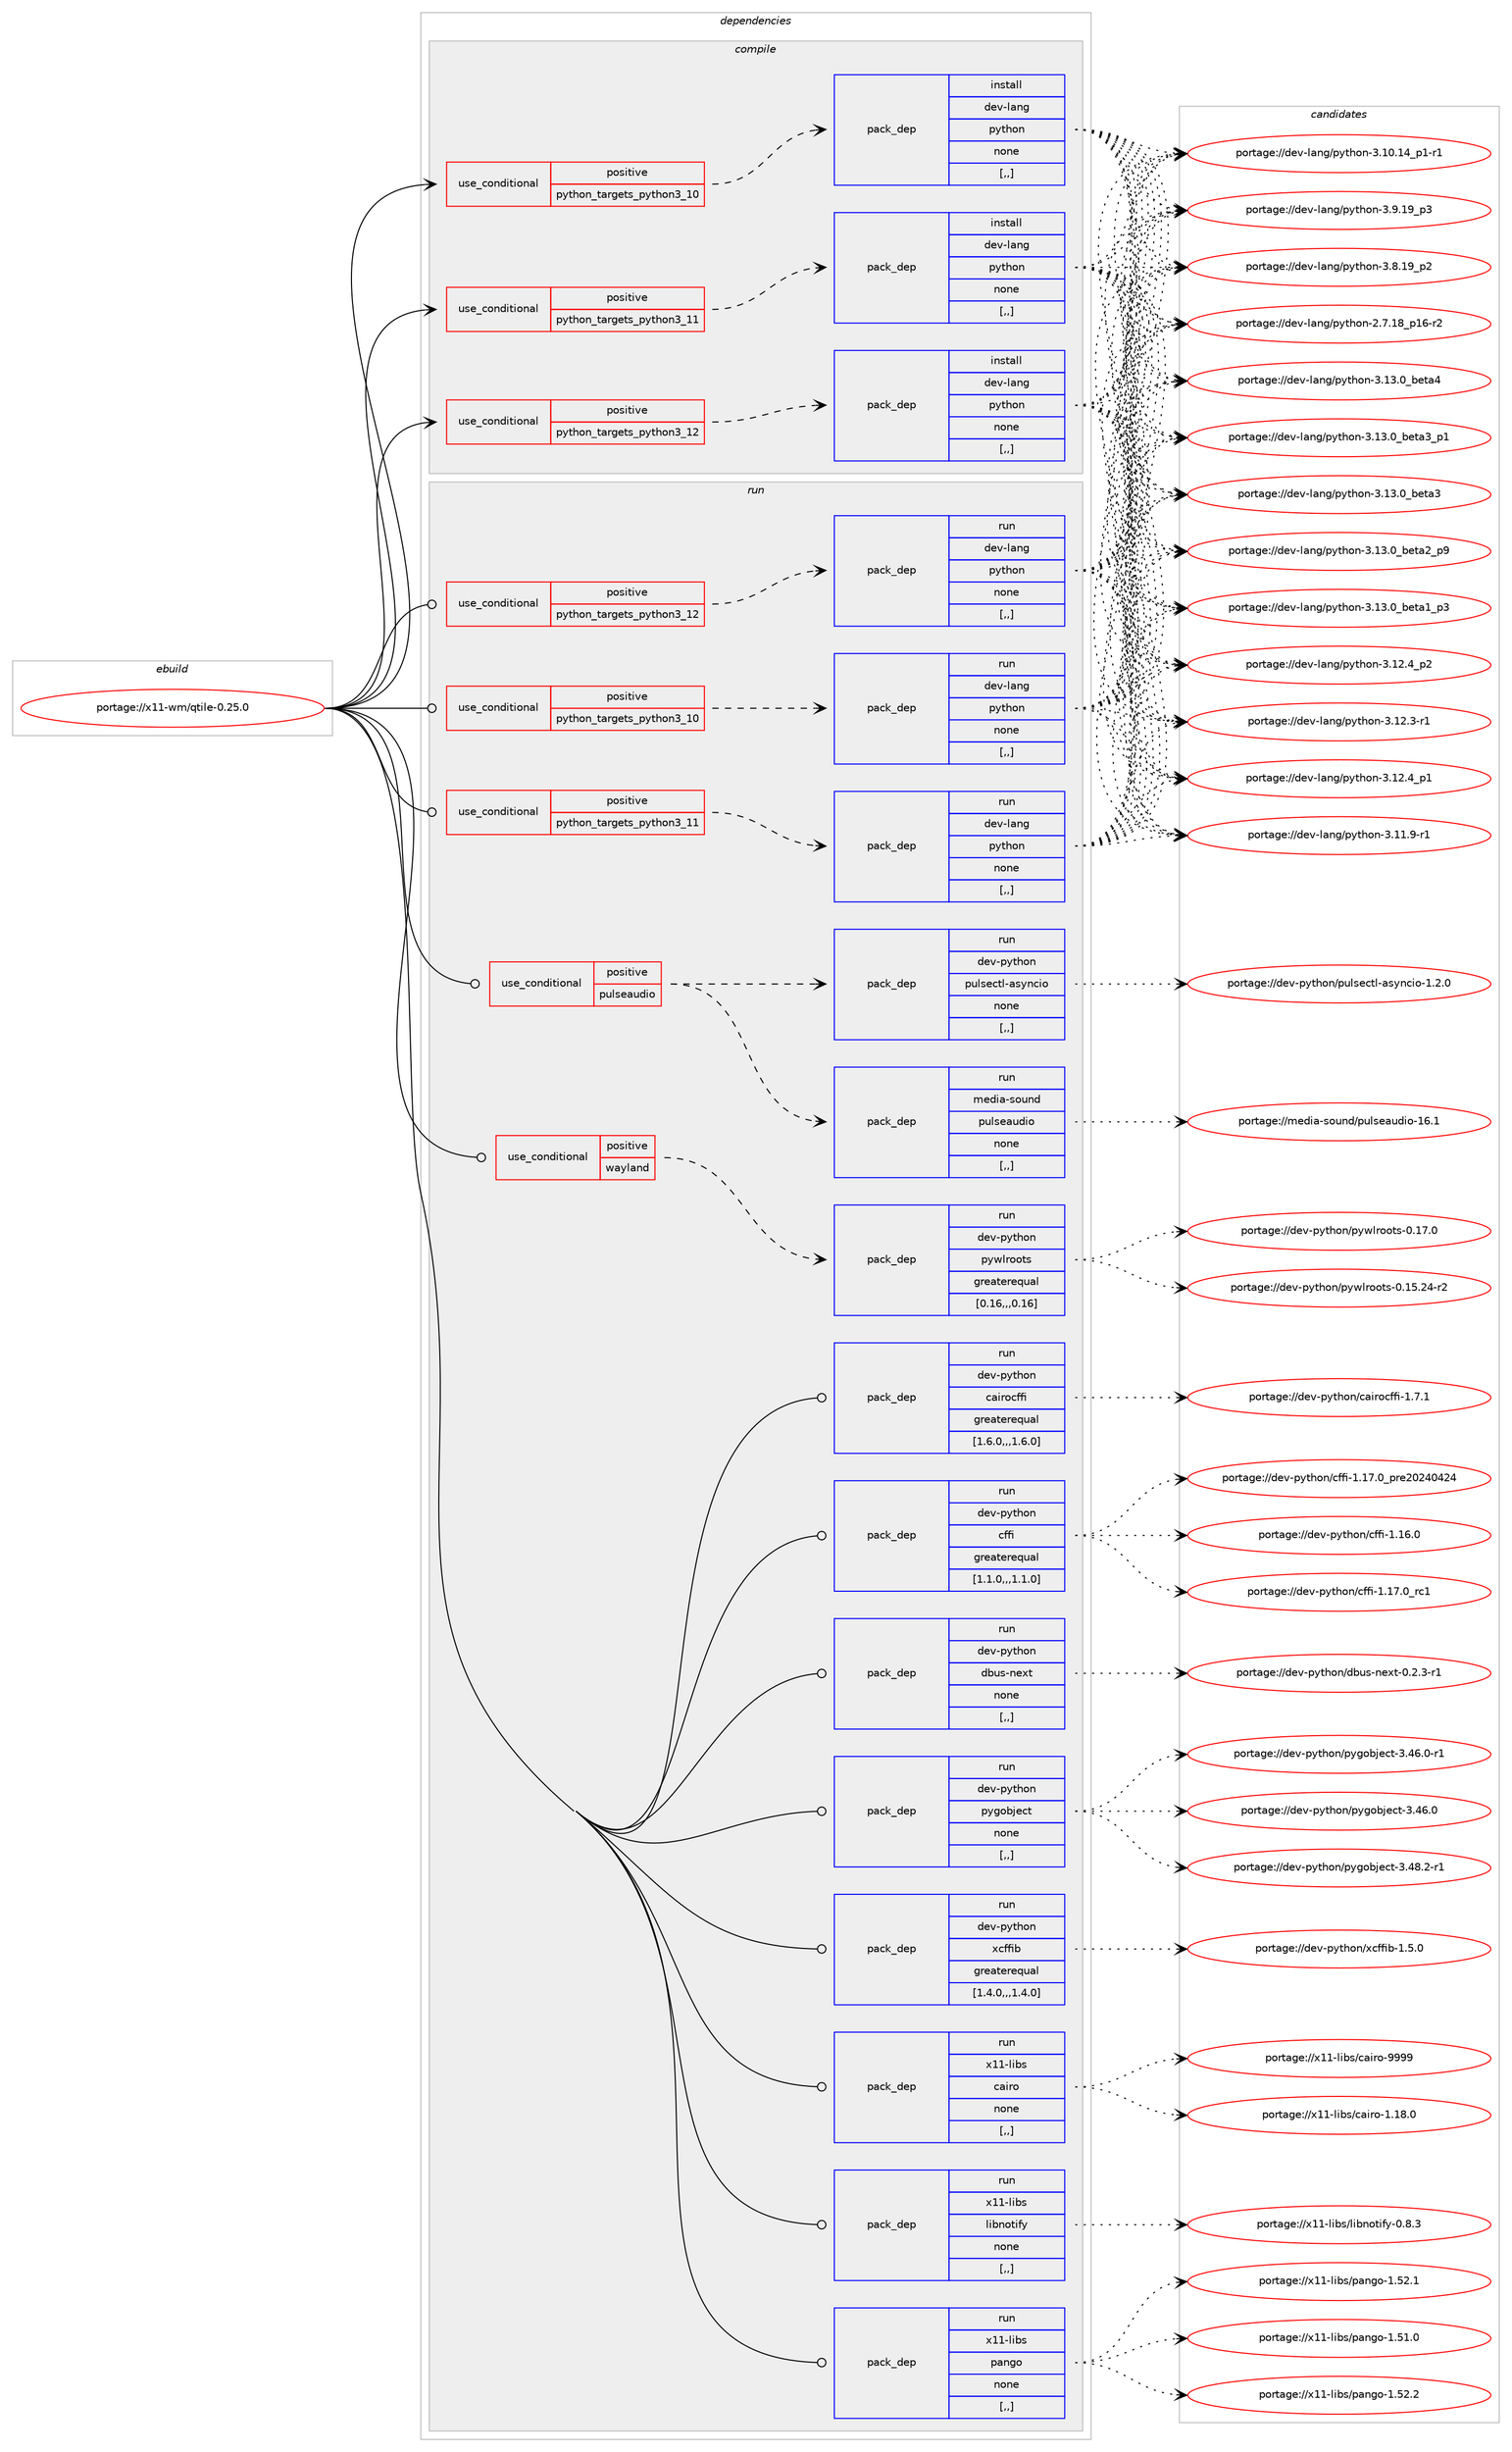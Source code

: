 digraph prolog {

# *************
# Graph options
# *************

newrank=true;
concentrate=true;
compound=true;
graph [rankdir=LR,fontname=Helvetica,fontsize=10,ranksep=1.5];#, ranksep=2.5, nodesep=0.2];
edge  [arrowhead=vee];
node  [fontname=Helvetica,fontsize=10];

# **********
# The ebuild
# **********

subgraph cluster_leftcol {
color=gray;
label=<<i>ebuild</i>>;
id [label="portage://x11-wm/qtile-0.25.0", color=red, width=4, href="../x11-wm/qtile-0.25.0.svg"];
}

# ****************
# The dependencies
# ****************

subgraph cluster_midcol {
color=gray;
label=<<i>dependencies</i>>;
subgraph cluster_compile {
fillcolor="#eeeeee";
style=filled;
label=<<i>compile</i>>;
subgraph cond123948 {
dependency471483 [label=<<TABLE BORDER="0" CELLBORDER="1" CELLSPACING="0" CELLPADDING="4"><TR><TD ROWSPAN="3" CELLPADDING="10">use_conditional</TD></TR><TR><TD>positive</TD></TR><TR><TD>python_targets_python3_10</TD></TR></TABLE>>, shape=none, color=red];
subgraph pack344085 {
dependency471484 [label=<<TABLE BORDER="0" CELLBORDER="1" CELLSPACING="0" CELLPADDING="4" WIDTH="220"><TR><TD ROWSPAN="6" CELLPADDING="30">pack_dep</TD></TR><TR><TD WIDTH="110">install</TD></TR><TR><TD>dev-lang</TD></TR><TR><TD>python</TD></TR><TR><TD>none</TD></TR><TR><TD>[,,]</TD></TR></TABLE>>, shape=none, color=blue];
}
dependency471483:e -> dependency471484:w [weight=20,style="dashed",arrowhead="vee"];
}
id:e -> dependency471483:w [weight=20,style="solid",arrowhead="vee"];
subgraph cond123949 {
dependency471485 [label=<<TABLE BORDER="0" CELLBORDER="1" CELLSPACING="0" CELLPADDING="4"><TR><TD ROWSPAN="3" CELLPADDING="10">use_conditional</TD></TR><TR><TD>positive</TD></TR><TR><TD>python_targets_python3_11</TD></TR></TABLE>>, shape=none, color=red];
subgraph pack344086 {
dependency471486 [label=<<TABLE BORDER="0" CELLBORDER="1" CELLSPACING="0" CELLPADDING="4" WIDTH="220"><TR><TD ROWSPAN="6" CELLPADDING="30">pack_dep</TD></TR><TR><TD WIDTH="110">install</TD></TR><TR><TD>dev-lang</TD></TR><TR><TD>python</TD></TR><TR><TD>none</TD></TR><TR><TD>[,,]</TD></TR></TABLE>>, shape=none, color=blue];
}
dependency471485:e -> dependency471486:w [weight=20,style="dashed",arrowhead="vee"];
}
id:e -> dependency471485:w [weight=20,style="solid",arrowhead="vee"];
subgraph cond123950 {
dependency471487 [label=<<TABLE BORDER="0" CELLBORDER="1" CELLSPACING="0" CELLPADDING="4"><TR><TD ROWSPAN="3" CELLPADDING="10">use_conditional</TD></TR><TR><TD>positive</TD></TR><TR><TD>python_targets_python3_12</TD></TR></TABLE>>, shape=none, color=red];
subgraph pack344087 {
dependency471488 [label=<<TABLE BORDER="0" CELLBORDER="1" CELLSPACING="0" CELLPADDING="4" WIDTH="220"><TR><TD ROWSPAN="6" CELLPADDING="30">pack_dep</TD></TR><TR><TD WIDTH="110">install</TD></TR><TR><TD>dev-lang</TD></TR><TR><TD>python</TD></TR><TR><TD>none</TD></TR><TR><TD>[,,]</TD></TR></TABLE>>, shape=none, color=blue];
}
dependency471487:e -> dependency471488:w [weight=20,style="dashed",arrowhead="vee"];
}
id:e -> dependency471487:w [weight=20,style="solid",arrowhead="vee"];
}
subgraph cluster_compileandrun {
fillcolor="#eeeeee";
style=filled;
label=<<i>compile and run</i>>;
}
subgraph cluster_run {
fillcolor="#eeeeee";
style=filled;
label=<<i>run</i>>;
subgraph cond123951 {
dependency471489 [label=<<TABLE BORDER="0" CELLBORDER="1" CELLSPACING="0" CELLPADDING="4"><TR><TD ROWSPAN="3" CELLPADDING="10">use_conditional</TD></TR><TR><TD>positive</TD></TR><TR><TD>pulseaudio</TD></TR></TABLE>>, shape=none, color=red];
subgraph pack344088 {
dependency471490 [label=<<TABLE BORDER="0" CELLBORDER="1" CELLSPACING="0" CELLPADDING="4" WIDTH="220"><TR><TD ROWSPAN="6" CELLPADDING="30">pack_dep</TD></TR><TR><TD WIDTH="110">run</TD></TR><TR><TD>dev-python</TD></TR><TR><TD>pulsectl-asyncio</TD></TR><TR><TD>none</TD></TR><TR><TD>[,,]</TD></TR></TABLE>>, shape=none, color=blue];
}
dependency471489:e -> dependency471490:w [weight=20,style="dashed",arrowhead="vee"];
subgraph pack344089 {
dependency471491 [label=<<TABLE BORDER="0" CELLBORDER="1" CELLSPACING="0" CELLPADDING="4" WIDTH="220"><TR><TD ROWSPAN="6" CELLPADDING="30">pack_dep</TD></TR><TR><TD WIDTH="110">run</TD></TR><TR><TD>media-sound</TD></TR><TR><TD>pulseaudio</TD></TR><TR><TD>none</TD></TR><TR><TD>[,,]</TD></TR></TABLE>>, shape=none, color=blue];
}
dependency471489:e -> dependency471491:w [weight=20,style="dashed",arrowhead="vee"];
}
id:e -> dependency471489:w [weight=20,style="solid",arrowhead="odot"];
subgraph cond123952 {
dependency471492 [label=<<TABLE BORDER="0" CELLBORDER="1" CELLSPACING="0" CELLPADDING="4"><TR><TD ROWSPAN="3" CELLPADDING="10">use_conditional</TD></TR><TR><TD>positive</TD></TR><TR><TD>python_targets_python3_10</TD></TR></TABLE>>, shape=none, color=red];
subgraph pack344090 {
dependency471493 [label=<<TABLE BORDER="0" CELLBORDER="1" CELLSPACING="0" CELLPADDING="4" WIDTH="220"><TR><TD ROWSPAN="6" CELLPADDING="30">pack_dep</TD></TR><TR><TD WIDTH="110">run</TD></TR><TR><TD>dev-lang</TD></TR><TR><TD>python</TD></TR><TR><TD>none</TD></TR><TR><TD>[,,]</TD></TR></TABLE>>, shape=none, color=blue];
}
dependency471492:e -> dependency471493:w [weight=20,style="dashed",arrowhead="vee"];
}
id:e -> dependency471492:w [weight=20,style="solid",arrowhead="odot"];
subgraph cond123953 {
dependency471494 [label=<<TABLE BORDER="0" CELLBORDER="1" CELLSPACING="0" CELLPADDING="4"><TR><TD ROWSPAN="3" CELLPADDING="10">use_conditional</TD></TR><TR><TD>positive</TD></TR><TR><TD>python_targets_python3_11</TD></TR></TABLE>>, shape=none, color=red];
subgraph pack344091 {
dependency471495 [label=<<TABLE BORDER="0" CELLBORDER="1" CELLSPACING="0" CELLPADDING="4" WIDTH="220"><TR><TD ROWSPAN="6" CELLPADDING="30">pack_dep</TD></TR><TR><TD WIDTH="110">run</TD></TR><TR><TD>dev-lang</TD></TR><TR><TD>python</TD></TR><TR><TD>none</TD></TR><TR><TD>[,,]</TD></TR></TABLE>>, shape=none, color=blue];
}
dependency471494:e -> dependency471495:w [weight=20,style="dashed",arrowhead="vee"];
}
id:e -> dependency471494:w [weight=20,style="solid",arrowhead="odot"];
subgraph cond123954 {
dependency471496 [label=<<TABLE BORDER="0" CELLBORDER="1" CELLSPACING="0" CELLPADDING="4"><TR><TD ROWSPAN="3" CELLPADDING="10">use_conditional</TD></TR><TR><TD>positive</TD></TR><TR><TD>python_targets_python3_12</TD></TR></TABLE>>, shape=none, color=red];
subgraph pack344092 {
dependency471497 [label=<<TABLE BORDER="0" CELLBORDER="1" CELLSPACING="0" CELLPADDING="4" WIDTH="220"><TR><TD ROWSPAN="6" CELLPADDING="30">pack_dep</TD></TR><TR><TD WIDTH="110">run</TD></TR><TR><TD>dev-lang</TD></TR><TR><TD>python</TD></TR><TR><TD>none</TD></TR><TR><TD>[,,]</TD></TR></TABLE>>, shape=none, color=blue];
}
dependency471496:e -> dependency471497:w [weight=20,style="dashed",arrowhead="vee"];
}
id:e -> dependency471496:w [weight=20,style="solid",arrowhead="odot"];
subgraph cond123955 {
dependency471498 [label=<<TABLE BORDER="0" CELLBORDER="1" CELLSPACING="0" CELLPADDING="4"><TR><TD ROWSPAN="3" CELLPADDING="10">use_conditional</TD></TR><TR><TD>positive</TD></TR><TR><TD>wayland</TD></TR></TABLE>>, shape=none, color=red];
subgraph pack344093 {
dependency471499 [label=<<TABLE BORDER="0" CELLBORDER="1" CELLSPACING="0" CELLPADDING="4" WIDTH="220"><TR><TD ROWSPAN="6" CELLPADDING="30">pack_dep</TD></TR><TR><TD WIDTH="110">run</TD></TR><TR><TD>dev-python</TD></TR><TR><TD>pywlroots</TD></TR><TR><TD>greaterequal</TD></TR><TR><TD>[0.16,,,0.16]</TD></TR></TABLE>>, shape=none, color=blue];
}
dependency471498:e -> dependency471499:w [weight=20,style="dashed",arrowhead="vee"];
}
id:e -> dependency471498:w [weight=20,style="solid",arrowhead="odot"];
subgraph pack344094 {
dependency471500 [label=<<TABLE BORDER="0" CELLBORDER="1" CELLSPACING="0" CELLPADDING="4" WIDTH="220"><TR><TD ROWSPAN="6" CELLPADDING="30">pack_dep</TD></TR><TR><TD WIDTH="110">run</TD></TR><TR><TD>dev-python</TD></TR><TR><TD>cairocffi</TD></TR><TR><TD>greaterequal</TD></TR><TR><TD>[1.6.0,,,1.6.0]</TD></TR></TABLE>>, shape=none, color=blue];
}
id:e -> dependency471500:w [weight=20,style="solid",arrowhead="odot"];
subgraph pack344095 {
dependency471501 [label=<<TABLE BORDER="0" CELLBORDER="1" CELLSPACING="0" CELLPADDING="4" WIDTH="220"><TR><TD ROWSPAN="6" CELLPADDING="30">pack_dep</TD></TR><TR><TD WIDTH="110">run</TD></TR><TR><TD>dev-python</TD></TR><TR><TD>cffi</TD></TR><TR><TD>greaterequal</TD></TR><TR><TD>[1.1.0,,,1.1.0]</TD></TR></TABLE>>, shape=none, color=blue];
}
id:e -> dependency471501:w [weight=20,style="solid",arrowhead="odot"];
subgraph pack344096 {
dependency471502 [label=<<TABLE BORDER="0" CELLBORDER="1" CELLSPACING="0" CELLPADDING="4" WIDTH="220"><TR><TD ROWSPAN="6" CELLPADDING="30">pack_dep</TD></TR><TR><TD WIDTH="110">run</TD></TR><TR><TD>dev-python</TD></TR><TR><TD>dbus-next</TD></TR><TR><TD>none</TD></TR><TR><TD>[,,]</TD></TR></TABLE>>, shape=none, color=blue];
}
id:e -> dependency471502:w [weight=20,style="solid",arrowhead="odot"];
subgraph pack344097 {
dependency471503 [label=<<TABLE BORDER="0" CELLBORDER="1" CELLSPACING="0" CELLPADDING="4" WIDTH="220"><TR><TD ROWSPAN="6" CELLPADDING="30">pack_dep</TD></TR><TR><TD WIDTH="110">run</TD></TR><TR><TD>dev-python</TD></TR><TR><TD>pygobject</TD></TR><TR><TD>none</TD></TR><TR><TD>[,,]</TD></TR></TABLE>>, shape=none, color=blue];
}
id:e -> dependency471503:w [weight=20,style="solid",arrowhead="odot"];
subgraph pack344098 {
dependency471504 [label=<<TABLE BORDER="0" CELLBORDER="1" CELLSPACING="0" CELLPADDING="4" WIDTH="220"><TR><TD ROWSPAN="6" CELLPADDING="30">pack_dep</TD></TR><TR><TD WIDTH="110">run</TD></TR><TR><TD>dev-python</TD></TR><TR><TD>xcffib</TD></TR><TR><TD>greaterequal</TD></TR><TR><TD>[1.4.0,,,1.4.0]</TD></TR></TABLE>>, shape=none, color=blue];
}
id:e -> dependency471504:w [weight=20,style="solid",arrowhead="odot"];
subgraph pack344099 {
dependency471505 [label=<<TABLE BORDER="0" CELLBORDER="1" CELLSPACING="0" CELLPADDING="4" WIDTH="220"><TR><TD ROWSPAN="6" CELLPADDING="30">pack_dep</TD></TR><TR><TD WIDTH="110">run</TD></TR><TR><TD>x11-libs</TD></TR><TR><TD>cairo</TD></TR><TR><TD>none</TD></TR><TR><TD>[,,]</TD></TR></TABLE>>, shape=none, color=blue];
}
id:e -> dependency471505:w [weight=20,style="solid",arrowhead="odot"];
subgraph pack344100 {
dependency471506 [label=<<TABLE BORDER="0" CELLBORDER="1" CELLSPACING="0" CELLPADDING="4" WIDTH="220"><TR><TD ROWSPAN="6" CELLPADDING="30">pack_dep</TD></TR><TR><TD WIDTH="110">run</TD></TR><TR><TD>x11-libs</TD></TR><TR><TD>libnotify</TD></TR><TR><TD>none</TD></TR><TR><TD>[,,]</TD></TR></TABLE>>, shape=none, color=blue];
}
id:e -> dependency471506:w [weight=20,style="solid",arrowhead="odot"];
subgraph pack344101 {
dependency471507 [label=<<TABLE BORDER="0" CELLBORDER="1" CELLSPACING="0" CELLPADDING="4" WIDTH="220"><TR><TD ROWSPAN="6" CELLPADDING="30">pack_dep</TD></TR><TR><TD WIDTH="110">run</TD></TR><TR><TD>x11-libs</TD></TR><TR><TD>pango</TD></TR><TR><TD>none</TD></TR><TR><TD>[,,]</TD></TR></TABLE>>, shape=none, color=blue];
}
id:e -> dependency471507:w [weight=20,style="solid",arrowhead="odot"];
}
}

# **************
# The candidates
# **************

subgraph cluster_choices {
rank=same;
color=gray;
label=<<i>candidates</i>>;

subgraph choice344085 {
color=black;
nodesep=1;
choice1001011184510897110103471121211161041111104551464951464895981011169752 [label="portage://dev-lang/python-3.13.0_beta4", color=red, width=4,href="../dev-lang/python-3.13.0_beta4.svg"];
choice10010111845108971101034711212111610411111045514649514648959810111697519511249 [label="portage://dev-lang/python-3.13.0_beta3_p1", color=red, width=4,href="../dev-lang/python-3.13.0_beta3_p1.svg"];
choice1001011184510897110103471121211161041111104551464951464895981011169751 [label="portage://dev-lang/python-3.13.0_beta3", color=red, width=4,href="../dev-lang/python-3.13.0_beta3.svg"];
choice10010111845108971101034711212111610411111045514649514648959810111697509511257 [label="portage://dev-lang/python-3.13.0_beta2_p9", color=red, width=4,href="../dev-lang/python-3.13.0_beta2_p9.svg"];
choice10010111845108971101034711212111610411111045514649514648959810111697499511251 [label="portage://dev-lang/python-3.13.0_beta1_p3", color=red, width=4,href="../dev-lang/python-3.13.0_beta1_p3.svg"];
choice100101118451089711010347112121116104111110455146495046529511250 [label="portage://dev-lang/python-3.12.4_p2", color=red, width=4,href="../dev-lang/python-3.12.4_p2.svg"];
choice100101118451089711010347112121116104111110455146495046529511249 [label="portage://dev-lang/python-3.12.4_p1", color=red, width=4,href="../dev-lang/python-3.12.4_p1.svg"];
choice100101118451089711010347112121116104111110455146495046514511449 [label="portage://dev-lang/python-3.12.3-r1", color=red, width=4,href="../dev-lang/python-3.12.3-r1.svg"];
choice100101118451089711010347112121116104111110455146494946574511449 [label="portage://dev-lang/python-3.11.9-r1", color=red, width=4,href="../dev-lang/python-3.11.9-r1.svg"];
choice100101118451089711010347112121116104111110455146494846495295112494511449 [label="portage://dev-lang/python-3.10.14_p1-r1", color=red, width=4,href="../dev-lang/python-3.10.14_p1-r1.svg"];
choice100101118451089711010347112121116104111110455146574649579511251 [label="portage://dev-lang/python-3.9.19_p3", color=red, width=4,href="../dev-lang/python-3.9.19_p3.svg"];
choice100101118451089711010347112121116104111110455146564649579511250 [label="portage://dev-lang/python-3.8.19_p2", color=red, width=4,href="../dev-lang/python-3.8.19_p2.svg"];
choice100101118451089711010347112121116104111110455046554649569511249544511450 [label="portage://dev-lang/python-2.7.18_p16-r2", color=red, width=4,href="../dev-lang/python-2.7.18_p16-r2.svg"];
dependency471484:e -> choice1001011184510897110103471121211161041111104551464951464895981011169752:w [style=dotted,weight="100"];
dependency471484:e -> choice10010111845108971101034711212111610411111045514649514648959810111697519511249:w [style=dotted,weight="100"];
dependency471484:e -> choice1001011184510897110103471121211161041111104551464951464895981011169751:w [style=dotted,weight="100"];
dependency471484:e -> choice10010111845108971101034711212111610411111045514649514648959810111697509511257:w [style=dotted,weight="100"];
dependency471484:e -> choice10010111845108971101034711212111610411111045514649514648959810111697499511251:w [style=dotted,weight="100"];
dependency471484:e -> choice100101118451089711010347112121116104111110455146495046529511250:w [style=dotted,weight="100"];
dependency471484:e -> choice100101118451089711010347112121116104111110455146495046529511249:w [style=dotted,weight="100"];
dependency471484:e -> choice100101118451089711010347112121116104111110455146495046514511449:w [style=dotted,weight="100"];
dependency471484:e -> choice100101118451089711010347112121116104111110455146494946574511449:w [style=dotted,weight="100"];
dependency471484:e -> choice100101118451089711010347112121116104111110455146494846495295112494511449:w [style=dotted,weight="100"];
dependency471484:e -> choice100101118451089711010347112121116104111110455146574649579511251:w [style=dotted,weight="100"];
dependency471484:e -> choice100101118451089711010347112121116104111110455146564649579511250:w [style=dotted,weight="100"];
dependency471484:e -> choice100101118451089711010347112121116104111110455046554649569511249544511450:w [style=dotted,weight="100"];
}
subgraph choice344086 {
color=black;
nodesep=1;
choice1001011184510897110103471121211161041111104551464951464895981011169752 [label="portage://dev-lang/python-3.13.0_beta4", color=red, width=4,href="../dev-lang/python-3.13.0_beta4.svg"];
choice10010111845108971101034711212111610411111045514649514648959810111697519511249 [label="portage://dev-lang/python-3.13.0_beta3_p1", color=red, width=4,href="../dev-lang/python-3.13.0_beta3_p1.svg"];
choice1001011184510897110103471121211161041111104551464951464895981011169751 [label="portage://dev-lang/python-3.13.0_beta3", color=red, width=4,href="../dev-lang/python-3.13.0_beta3.svg"];
choice10010111845108971101034711212111610411111045514649514648959810111697509511257 [label="portage://dev-lang/python-3.13.0_beta2_p9", color=red, width=4,href="../dev-lang/python-3.13.0_beta2_p9.svg"];
choice10010111845108971101034711212111610411111045514649514648959810111697499511251 [label="portage://dev-lang/python-3.13.0_beta1_p3", color=red, width=4,href="../dev-lang/python-3.13.0_beta1_p3.svg"];
choice100101118451089711010347112121116104111110455146495046529511250 [label="portage://dev-lang/python-3.12.4_p2", color=red, width=4,href="../dev-lang/python-3.12.4_p2.svg"];
choice100101118451089711010347112121116104111110455146495046529511249 [label="portage://dev-lang/python-3.12.4_p1", color=red, width=4,href="../dev-lang/python-3.12.4_p1.svg"];
choice100101118451089711010347112121116104111110455146495046514511449 [label="portage://dev-lang/python-3.12.3-r1", color=red, width=4,href="../dev-lang/python-3.12.3-r1.svg"];
choice100101118451089711010347112121116104111110455146494946574511449 [label="portage://dev-lang/python-3.11.9-r1", color=red, width=4,href="../dev-lang/python-3.11.9-r1.svg"];
choice100101118451089711010347112121116104111110455146494846495295112494511449 [label="portage://dev-lang/python-3.10.14_p1-r1", color=red, width=4,href="../dev-lang/python-3.10.14_p1-r1.svg"];
choice100101118451089711010347112121116104111110455146574649579511251 [label="portage://dev-lang/python-3.9.19_p3", color=red, width=4,href="../dev-lang/python-3.9.19_p3.svg"];
choice100101118451089711010347112121116104111110455146564649579511250 [label="portage://dev-lang/python-3.8.19_p2", color=red, width=4,href="../dev-lang/python-3.8.19_p2.svg"];
choice100101118451089711010347112121116104111110455046554649569511249544511450 [label="portage://dev-lang/python-2.7.18_p16-r2", color=red, width=4,href="../dev-lang/python-2.7.18_p16-r2.svg"];
dependency471486:e -> choice1001011184510897110103471121211161041111104551464951464895981011169752:w [style=dotted,weight="100"];
dependency471486:e -> choice10010111845108971101034711212111610411111045514649514648959810111697519511249:w [style=dotted,weight="100"];
dependency471486:e -> choice1001011184510897110103471121211161041111104551464951464895981011169751:w [style=dotted,weight="100"];
dependency471486:e -> choice10010111845108971101034711212111610411111045514649514648959810111697509511257:w [style=dotted,weight="100"];
dependency471486:e -> choice10010111845108971101034711212111610411111045514649514648959810111697499511251:w [style=dotted,weight="100"];
dependency471486:e -> choice100101118451089711010347112121116104111110455146495046529511250:w [style=dotted,weight="100"];
dependency471486:e -> choice100101118451089711010347112121116104111110455146495046529511249:w [style=dotted,weight="100"];
dependency471486:e -> choice100101118451089711010347112121116104111110455146495046514511449:w [style=dotted,weight="100"];
dependency471486:e -> choice100101118451089711010347112121116104111110455146494946574511449:w [style=dotted,weight="100"];
dependency471486:e -> choice100101118451089711010347112121116104111110455146494846495295112494511449:w [style=dotted,weight="100"];
dependency471486:e -> choice100101118451089711010347112121116104111110455146574649579511251:w [style=dotted,weight="100"];
dependency471486:e -> choice100101118451089711010347112121116104111110455146564649579511250:w [style=dotted,weight="100"];
dependency471486:e -> choice100101118451089711010347112121116104111110455046554649569511249544511450:w [style=dotted,weight="100"];
}
subgraph choice344087 {
color=black;
nodesep=1;
choice1001011184510897110103471121211161041111104551464951464895981011169752 [label="portage://dev-lang/python-3.13.0_beta4", color=red, width=4,href="../dev-lang/python-3.13.0_beta4.svg"];
choice10010111845108971101034711212111610411111045514649514648959810111697519511249 [label="portage://dev-lang/python-3.13.0_beta3_p1", color=red, width=4,href="../dev-lang/python-3.13.0_beta3_p1.svg"];
choice1001011184510897110103471121211161041111104551464951464895981011169751 [label="portage://dev-lang/python-3.13.0_beta3", color=red, width=4,href="../dev-lang/python-3.13.0_beta3.svg"];
choice10010111845108971101034711212111610411111045514649514648959810111697509511257 [label="portage://dev-lang/python-3.13.0_beta2_p9", color=red, width=4,href="../dev-lang/python-3.13.0_beta2_p9.svg"];
choice10010111845108971101034711212111610411111045514649514648959810111697499511251 [label="portage://dev-lang/python-3.13.0_beta1_p3", color=red, width=4,href="../dev-lang/python-3.13.0_beta1_p3.svg"];
choice100101118451089711010347112121116104111110455146495046529511250 [label="portage://dev-lang/python-3.12.4_p2", color=red, width=4,href="../dev-lang/python-3.12.4_p2.svg"];
choice100101118451089711010347112121116104111110455146495046529511249 [label="portage://dev-lang/python-3.12.4_p1", color=red, width=4,href="../dev-lang/python-3.12.4_p1.svg"];
choice100101118451089711010347112121116104111110455146495046514511449 [label="portage://dev-lang/python-3.12.3-r1", color=red, width=4,href="../dev-lang/python-3.12.3-r1.svg"];
choice100101118451089711010347112121116104111110455146494946574511449 [label="portage://dev-lang/python-3.11.9-r1", color=red, width=4,href="../dev-lang/python-3.11.9-r1.svg"];
choice100101118451089711010347112121116104111110455146494846495295112494511449 [label="portage://dev-lang/python-3.10.14_p1-r1", color=red, width=4,href="../dev-lang/python-3.10.14_p1-r1.svg"];
choice100101118451089711010347112121116104111110455146574649579511251 [label="portage://dev-lang/python-3.9.19_p3", color=red, width=4,href="../dev-lang/python-3.9.19_p3.svg"];
choice100101118451089711010347112121116104111110455146564649579511250 [label="portage://dev-lang/python-3.8.19_p2", color=red, width=4,href="../dev-lang/python-3.8.19_p2.svg"];
choice100101118451089711010347112121116104111110455046554649569511249544511450 [label="portage://dev-lang/python-2.7.18_p16-r2", color=red, width=4,href="../dev-lang/python-2.7.18_p16-r2.svg"];
dependency471488:e -> choice1001011184510897110103471121211161041111104551464951464895981011169752:w [style=dotted,weight="100"];
dependency471488:e -> choice10010111845108971101034711212111610411111045514649514648959810111697519511249:w [style=dotted,weight="100"];
dependency471488:e -> choice1001011184510897110103471121211161041111104551464951464895981011169751:w [style=dotted,weight="100"];
dependency471488:e -> choice10010111845108971101034711212111610411111045514649514648959810111697509511257:w [style=dotted,weight="100"];
dependency471488:e -> choice10010111845108971101034711212111610411111045514649514648959810111697499511251:w [style=dotted,weight="100"];
dependency471488:e -> choice100101118451089711010347112121116104111110455146495046529511250:w [style=dotted,weight="100"];
dependency471488:e -> choice100101118451089711010347112121116104111110455146495046529511249:w [style=dotted,weight="100"];
dependency471488:e -> choice100101118451089711010347112121116104111110455146495046514511449:w [style=dotted,weight="100"];
dependency471488:e -> choice100101118451089711010347112121116104111110455146494946574511449:w [style=dotted,weight="100"];
dependency471488:e -> choice100101118451089711010347112121116104111110455146494846495295112494511449:w [style=dotted,weight="100"];
dependency471488:e -> choice100101118451089711010347112121116104111110455146574649579511251:w [style=dotted,weight="100"];
dependency471488:e -> choice100101118451089711010347112121116104111110455146564649579511250:w [style=dotted,weight="100"];
dependency471488:e -> choice100101118451089711010347112121116104111110455046554649569511249544511450:w [style=dotted,weight="100"];
}
subgraph choice344088 {
color=black;
nodesep=1;
choice100101118451121211161041111104711211710811510199116108459711512111099105111454946504648 [label="portage://dev-python/pulsectl-asyncio-1.2.0", color=red, width=4,href="../dev-python/pulsectl-asyncio-1.2.0.svg"];
dependency471490:e -> choice100101118451121211161041111104711211710811510199116108459711512111099105111454946504648:w [style=dotted,weight="100"];
}
subgraph choice344089 {
color=black;
nodesep=1;
choice109101100105974511511111711010047112117108115101971171001051114549544649 [label="portage://media-sound/pulseaudio-16.1", color=red, width=4,href="../media-sound/pulseaudio-16.1.svg"];
dependency471491:e -> choice109101100105974511511111711010047112117108115101971171001051114549544649:w [style=dotted,weight="100"];
}
subgraph choice344090 {
color=black;
nodesep=1;
choice1001011184510897110103471121211161041111104551464951464895981011169752 [label="portage://dev-lang/python-3.13.0_beta4", color=red, width=4,href="../dev-lang/python-3.13.0_beta4.svg"];
choice10010111845108971101034711212111610411111045514649514648959810111697519511249 [label="portage://dev-lang/python-3.13.0_beta3_p1", color=red, width=4,href="../dev-lang/python-3.13.0_beta3_p1.svg"];
choice1001011184510897110103471121211161041111104551464951464895981011169751 [label="portage://dev-lang/python-3.13.0_beta3", color=red, width=4,href="../dev-lang/python-3.13.0_beta3.svg"];
choice10010111845108971101034711212111610411111045514649514648959810111697509511257 [label="portage://dev-lang/python-3.13.0_beta2_p9", color=red, width=4,href="../dev-lang/python-3.13.0_beta2_p9.svg"];
choice10010111845108971101034711212111610411111045514649514648959810111697499511251 [label="portage://dev-lang/python-3.13.0_beta1_p3", color=red, width=4,href="../dev-lang/python-3.13.0_beta1_p3.svg"];
choice100101118451089711010347112121116104111110455146495046529511250 [label="portage://dev-lang/python-3.12.4_p2", color=red, width=4,href="../dev-lang/python-3.12.4_p2.svg"];
choice100101118451089711010347112121116104111110455146495046529511249 [label="portage://dev-lang/python-3.12.4_p1", color=red, width=4,href="../dev-lang/python-3.12.4_p1.svg"];
choice100101118451089711010347112121116104111110455146495046514511449 [label="portage://dev-lang/python-3.12.3-r1", color=red, width=4,href="../dev-lang/python-3.12.3-r1.svg"];
choice100101118451089711010347112121116104111110455146494946574511449 [label="portage://dev-lang/python-3.11.9-r1", color=red, width=4,href="../dev-lang/python-3.11.9-r1.svg"];
choice100101118451089711010347112121116104111110455146494846495295112494511449 [label="portage://dev-lang/python-3.10.14_p1-r1", color=red, width=4,href="../dev-lang/python-3.10.14_p1-r1.svg"];
choice100101118451089711010347112121116104111110455146574649579511251 [label="portage://dev-lang/python-3.9.19_p3", color=red, width=4,href="../dev-lang/python-3.9.19_p3.svg"];
choice100101118451089711010347112121116104111110455146564649579511250 [label="portage://dev-lang/python-3.8.19_p2", color=red, width=4,href="../dev-lang/python-3.8.19_p2.svg"];
choice100101118451089711010347112121116104111110455046554649569511249544511450 [label="portage://dev-lang/python-2.7.18_p16-r2", color=red, width=4,href="../dev-lang/python-2.7.18_p16-r2.svg"];
dependency471493:e -> choice1001011184510897110103471121211161041111104551464951464895981011169752:w [style=dotted,weight="100"];
dependency471493:e -> choice10010111845108971101034711212111610411111045514649514648959810111697519511249:w [style=dotted,weight="100"];
dependency471493:e -> choice1001011184510897110103471121211161041111104551464951464895981011169751:w [style=dotted,weight="100"];
dependency471493:e -> choice10010111845108971101034711212111610411111045514649514648959810111697509511257:w [style=dotted,weight="100"];
dependency471493:e -> choice10010111845108971101034711212111610411111045514649514648959810111697499511251:w [style=dotted,weight="100"];
dependency471493:e -> choice100101118451089711010347112121116104111110455146495046529511250:w [style=dotted,weight="100"];
dependency471493:e -> choice100101118451089711010347112121116104111110455146495046529511249:w [style=dotted,weight="100"];
dependency471493:e -> choice100101118451089711010347112121116104111110455146495046514511449:w [style=dotted,weight="100"];
dependency471493:e -> choice100101118451089711010347112121116104111110455146494946574511449:w [style=dotted,weight="100"];
dependency471493:e -> choice100101118451089711010347112121116104111110455146494846495295112494511449:w [style=dotted,weight="100"];
dependency471493:e -> choice100101118451089711010347112121116104111110455146574649579511251:w [style=dotted,weight="100"];
dependency471493:e -> choice100101118451089711010347112121116104111110455146564649579511250:w [style=dotted,weight="100"];
dependency471493:e -> choice100101118451089711010347112121116104111110455046554649569511249544511450:w [style=dotted,weight="100"];
}
subgraph choice344091 {
color=black;
nodesep=1;
choice1001011184510897110103471121211161041111104551464951464895981011169752 [label="portage://dev-lang/python-3.13.0_beta4", color=red, width=4,href="../dev-lang/python-3.13.0_beta4.svg"];
choice10010111845108971101034711212111610411111045514649514648959810111697519511249 [label="portage://dev-lang/python-3.13.0_beta3_p1", color=red, width=4,href="../dev-lang/python-3.13.0_beta3_p1.svg"];
choice1001011184510897110103471121211161041111104551464951464895981011169751 [label="portage://dev-lang/python-3.13.0_beta3", color=red, width=4,href="../dev-lang/python-3.13.0_beta3.svg"];
choice10010111845108971101034711212111610411111045514649514648959810111697509511257 [label="portage://dev-lang/python-3.13.0_beta2_p9", color=red, width=4,href="../dev-lang/python-3.13.0_beta2_p9.svg"];
choice10010111845108971101034711212111610411111045514649514648959810111697499511251 [label="portage://dev-lang/python-3.13.0_beta1_p3", color=red, width=4,href="../dev-lang/python-3.13.0_beta1_p3.svg"];
choice100101118451089711010347112121116104111110455146495046529511250 [label="portage://dev-lang/python-3.12.4_p2", color=red, width=4,href="../dev-lang/python-3.12.4_p2.svg"];
choice100101118451089711010347112121116104111110455146495046529511249 [label="portage://dev-lang/python-3.12.4_p1", color=red, width=4,href="../dev-lang/python-3.12.4_p1.svg"];
choice100101118451089711010347112121116104111110455146495046514511449 [label="portage://dev-lang/python-3.12.3-r1", color=red, width=4,href="../dev-lang/python-3.12.3-r1.svg"];
choice100101118451089711010347112121116104111110455146494946574511449 [label="portage://dev-lang/python-3.11.9-r1", color=red, width=4,href="../dev-lang/python-3.11.9-r1.svg"];
choice100101118451089711010347112121116104111110455146494846495295112494511449 [label="portage://dev-lang/python-3.10.14_p1-r1", color=red, width=4,href="../dev-lang/python-3.10.14_p1-r1.svg"];
choice100101118451089711010347112121116104111110455146574649579511251 [label="portage://dev-lang/python-3.9.19_p3", color=red, width=4,href="../dev-lang/python-3.9.19_p3.svg"];
choice100101118451089711010347112121116104111110455146564649579511250 [label="portage://dev-lang/python-3.8.19_p2", color=red, width=4,href="../dev-lang/python-3.8.19_p2.svg"];
choice100101118451089711010347112121116104111110455046554649569511249544511450 [label="portage://dev-lang/python-2.7.18_p16-r2", color=red, width=4,href="../dev-lang/python-2.7.18_p16-r2.svg"];
dependency471495:e -> choice1001011184510897110103471121211161041111104551464951464895981011169752:w [style=dotted,weight="100"];
dependency471495:e -> choice10010111845108971101034711212111610411111045514649514648959810111697519511249:w [style=dotted,weight="100"];
dependency471495:e -> choice1001011184510897110103471121211161041111104551464951464895981011169751:w [style=dotted,weight="100"];
dependency471495:e -> choice10010111845108971101034711212111610411111045514649514648959810111697509511257:w [style=dotted,weight="100"];
dependency471495:e -> choice10010111845108971101034711212111610411111045514649514648959810111697499511251:w [style=dotted,weight="100"];
dependency471495:e -> choice100101118451089711010347112121116104111110455146495046529511250:w [style=dotted,weight="100"];
dependency471495:e -> choice100101118451089711010347112121116104111110455146495046529511249:w [style=dotted,weight="100"];
dependency471495:e -> choice100101118451089711010347112121116104111110455146495046514511449:w [style=dotted,weight="100"];
dependency471495:e -> choice100101118451089711010347112121116104111110455146494946574511449:w [style=dotted,weight="100"];
dependency471495:e -> choice100101118451089711010347112121116104111110455146494846495295112494511449:w [style=dotted,weight="100"];
dependency471495:e -> choice100101118451089711010347112121116104111110455146574649579511251:w [style=dotted,weight="100"];
dependency471495:e -> choice100101118451089711010347112121116104111110455146564649579511250:w [style=dotted,weight="100"];
dependency471495:e -> choice100101118451089711010347112121116104111110455046554649569511249544511450:w [style=dotted,weight="100"];
}
subgraph choice344092 {
color=black;
nodesep=1;
choice1001011184510897110103471121211161041111104551464951464895981011169752 [label="portage://dev-lang/python-3.13.0_beta4", color=red, width=4,href="../dev-lang/python-3.13.0_beta4.svg"];
choice10010111845108971101034711212111610411111045514649514648959810111697519511249 [label="portage://dev-lang/python-3.13.0_beta3_p1", color=red, width=4,href="../dev-lang/python-3.13.0_beta3_p1.svg"];
choice1001011184510897110103471121211161041111104551464951464895981011169751 [label="portage://dev-lang/python-3.13.0_beta3", color=red, width=4,href="../dev-lang/python-3.13.0_beta3.svg"];
choice10010111845108971101034711212111610411111045514649514648959810111697509511257 [label="portage://dev-lang/python-3.13.0_beta2_p9", color=red, width=4,href="../dev-lang/python-3.13.0_beta2_p9.svg"];
choice10010111845108971101034711212111610411111045514649514648959810111697499511251 [label="portage://dev-lang/python-3.13.0_beta1_p3", color=red, width=4,href="../dev-lang/python-3.13.0_beta1_p3.svg"];
choice100101118451089711010347112121116104111110455146495046529511250 [label="portage://dev-lang/python-3.12.4_p2", color=red, width=4,href="../dev-lang/python-3.12.4_p2.svg"];
choice100101118451089711010347112121116104111110455146495046529511249 [label="portage://dev-lang/python-3.12.4_p1", color=red, width=4,href="../dev-lang/python-3.12.4_p1.svg"];
choice100101118451089711010347112121116104111110455146495046514511449 [label="portage://dev-lang/python-3.12.3-r1", color=red, width=4,href="../dev-lang/python-3.12.3-r1.svg"];
choice100101118451089711010347112121116104111110455146494946574511449 [label="portage://dev-lang/python-3.11.9-r1", color=red, width=4,href="../dev-lang/python-3.11.9-r1.svg"];
choice100101118451089711010347112121116104111110455146494846495295112494511449 [label="portage://dev-lang/python-3.10.14_p1-r1", color=red, width=4,href="../dev-lang/python-3.10.14_p1-r1.svg"];
choice100101118451089711010347112121116104111110455146574649579511251 [label="portage://dev-lang/python-3.9.19_p3", color=red, width=4,href="../dev-lang/python-3.9.19_p3.svg"];
choice100101118451089711010347112121116104111110455146564649579511250 [label="portage://dev-lang/python-3.8.19_p2", color=red, width=4,href="../dev-lang/python-3.8.19_p2.svg"];
choice100101118451089711010347112121116104111110455046554649569511249544511450 [label="portage://dev-lang/python-2.7.18_p16-r2", color=red, width=4,href="../dev-lang/python-2.7.18_p16-r2.svg"];
dependency471497:e -> choice1001011184510897110103471121211161041111104551464951464895981011169752:w [style=dotted,weight="100"];
dependency471497:e -> choice10010111845108971101034711212111610411111045514649514648959810111697519511249:w [style=dotted,weight="100"];
dependency471497:e -> choice1001011184510897110103471121211161041111104551464951464895981011169751:w [style=dotted,weight="100"];
dependency471497:e -> choice10010111845108971101034711212111610411111045514649514648959810111697509511257:w [style=dotted,weight="100"];
dependency471497:e -> choice10010111845108971101034711212111610411111045514649514648959810111697499511251:w [style=dotted,weight="100"];
dependency471497:e -> choice100101118451089711010347112121116104111110455146495046529511250:w [style=dotted,weight="100"];
dependency471497:e -> choice100101118451089711010347112121116104111110455146495046529511249:w [style=dotted,weight="100"];
dependency471497:e -> choice100101118451089711010347112121116104111110455146495046514511449:w [style=dotted,weight="100"];
dependency471497:e -> choice100101118451089711010347112121116104111110455146494946574511449:w [style=dotted,weight="100"];
dependency471497:e -> choice100101118451089711010347112121116104111110455146494846495295112494511449:w [style=dotted,weight="100"];
dependency471497:e -> choice100101118451089711010347112121116104111110455146574649579511251:w [style=dotted,weight="100"];
dependency471497:e -> choice100101118451089711010347112121116104111110455146564649579511250:w [style=dotted,weight="100"];
dependency471497:e -> choice100101118451089711010347112121116104111110455046554649569511249544511450:w [style=dotted,weight="100"];
}
subgraph choice344093 {
color=black;
nodesep=1;
choice100101118451121211161041111104711212111910811411111111611545484649554648 [label="portage://dev-python/pywlroots-0.17.0", color=red, width=4,href="../dev-python/pywlroots-0.17.0.svg"];
choice100101118451121211161041111104711212111910811411111111611545484649534650524511450 [label="portage://dev-python/pywlroots-0.15.24-r2", color=red, width=4,href="../dev-python/pywlroots-0.15.24-r2.svg"];
dependency471499:e -> choice100101118451121211161041111104711212111910811411111111611545484649554648:w [style=dotted,weight="100"];
dependency471499:e -> choice100101118451121211161041111104711212111910811411111111611545484649534650524511450:w [style=dotted,weight="100"];
}
subgraph choice344094 {
color=black;
nodesep=1;
choice1001011184511212111610411111047999710511411199102102105454946554649 [label="portage://dev-python/cairocffi-1.7.1", color=red, width=4,href="../dev-python/cairocffi-1.7.1.svg"];
dependency471500:e -> choice1001011184511212111610411111047999710511411199102102105454946554649:w [style=dotted,weight="100"];
}
subgraph choice344095 {
color=black;
nodesep=1;
choice10010111845112121116104111110479910210210545494649554648951149949 [label="portage://dev-python/cffi-1.17.0_rc1", color=red, width=4,href="../dev-python/cffi-1.17.0_rc1.svg"];
choice10010111845112121116104111110479910210210545494649554648951121141015048505248525052 [label="portage://dev-python/cffi-1.17.0_pre20240424", color=red, width=4,href="../dev-python/cffi-1.17.0_pre20240424.svg"];
choice10010111845112121116104111110479910210210545494649544648 [label="portage://dev-python/cffi-1.16.0", color=red, width=4,href="../dev-python/cffi-1.16.0.svg"];
dependency471501:e -> choice10010111845112121116104111110479910210210545494649554648951149949:w [style=dotted,weight="100"];
dependency471501:e -> choice10010111845112121116104111110479910210210545494649554648951121141015048505248525052:w [style=dotted,weight="100"];
dependency471501:e -> choice10010111845112121116104111110479910210210545494649544648:w [style=dotted,weight="100"];
}
subgraph choice344096 {
color=black;
nodesep=1;
choice100101118451121211161041111104710098117115451101011201164548465046514511449 [label="portage://dev-python/dbus-next-0.2.3-r1", color=red, width=4,href="../dev-python/dbus-next-0.2.3-r1.svg"];
dependency471502:e -> choice100101118451121211161041111104710098117115451101011201164548465046514511449:w [style=dotted,weight="100"];
}
subgraph choice344097 {
color=black;
nodesep=1;
choice10010111845112121116104111110471121211031119810610199116455146525646504511449 [label="portage://dev-python/pygobject-3.48.2-r1", color=red, width=4,href="../dev-python/pygobject-3.48.2-r1.svg"];
choice10010111845112121116104111110471121211031119810610199116455146525446484511449 [label="portage://dev-python/pygobject-3.46.0-r1", color=red, width=4,href="../dev-python/pygobject-3.46.0-r1.svg"];
choice1001011184511212111610411111047112121103111981061019911645514652544648 [label="portage://dev-python/pygobject-3.46.0", color=red, width=4,href="../dev-python/pygobject-3.46.0.svg"];
dependency471503:e -> choice10010111845112121116104111110471121211031119810610199116455146525646504511449:w [style=dotted,weight="100"];
dependency471503:e -> choice10010111845112121116104111110471121211031119810610199116455146525446484511449:w [style=dotted,weight="100"];
dependency471503:e -> choice1001011184511212111610411111047112121103111981061019911645514652544648:w [style=dotted,weight="100"];
}
subgraph choice344098 {
color=black;
nodesep=1;
choice10010111845112121116104111110471209910210210598454946534648 [label="portage://dev-python/xcffib-1.5.0", color=red, width=4,href="../dev-python/xcffib-1.5.0.svg"];
dependency471504:e -> choice10010111845112121116104111110471209910210210598454946534648:w [style=dotted,weight="100"];
}
subgraph choice344099 {
color=black;
nodesep=1;
choice120494945108105981154799971051141114557575757 [label="portage://x11-libs/cairo-9999", color=red, width=4,href="../x11-libs/cairo-9999.svg"];
choice1204949451081059811547999710511411145494649564648 [label="portage://x11-libs/cairo-1.18.0", color=red, width=4,href="../x11-libs/cairo-1.18.0.svg"];
dependency471505:e -> choice120494945108105981154799971051141114557575757:w [style=dotted,weight="100"];
dependency471505:e -> choice1204949451081059811547999710511411145494649564648:w [style=dotted,weight="100"];
}
subgraph choice344100 {
color=black;
nodesep=1;
choice120494945108105981154710810598110111116105102121454846564651 [label="portage://x11-libs/libnotify-0.8.3", color=red, width=4,href="../x11-libs/libnotify-0.8.3.svg"];
dependency471506:e -> choice120494945108105981154710810598110111116105102121454846564651:w [style=dotted,weight="100"];
}
subgraph choice344101 {
color=black;
nodesep=1;
choice12049494510810598115471129711010311145494653504650 [label="portage://x11-libs/pango-1.52.2", color=red, width=4,href="../x11-libs/pango-1.52.2.svg"];
choice12049494510810598115471129711010311145494653504649 [label="portage://x11-libs/pango-1.52.1", color=red, width=4,href="../x11-libs/pango-1.52.1.svg"];
choice12049494510810598115471129711010311145494653494648 [label="portage://x11-libs/pango-1.51.0", color=red, width=4,href="../x11-libs/pango-1.51.0.svg"];
dependency471507:e -> choice12049494510810598115471129711010311145494653504650:w [style=dotted,weight="100"];
dependency471507:e -> choice12049494510810598115471129711010311145494653504649:w [style=dotted,weight="100"];
dependency471507:e -> choice12049494510810598115471129711010311145494653494648:w [style=dotted,weight="100"];
}
}

}

